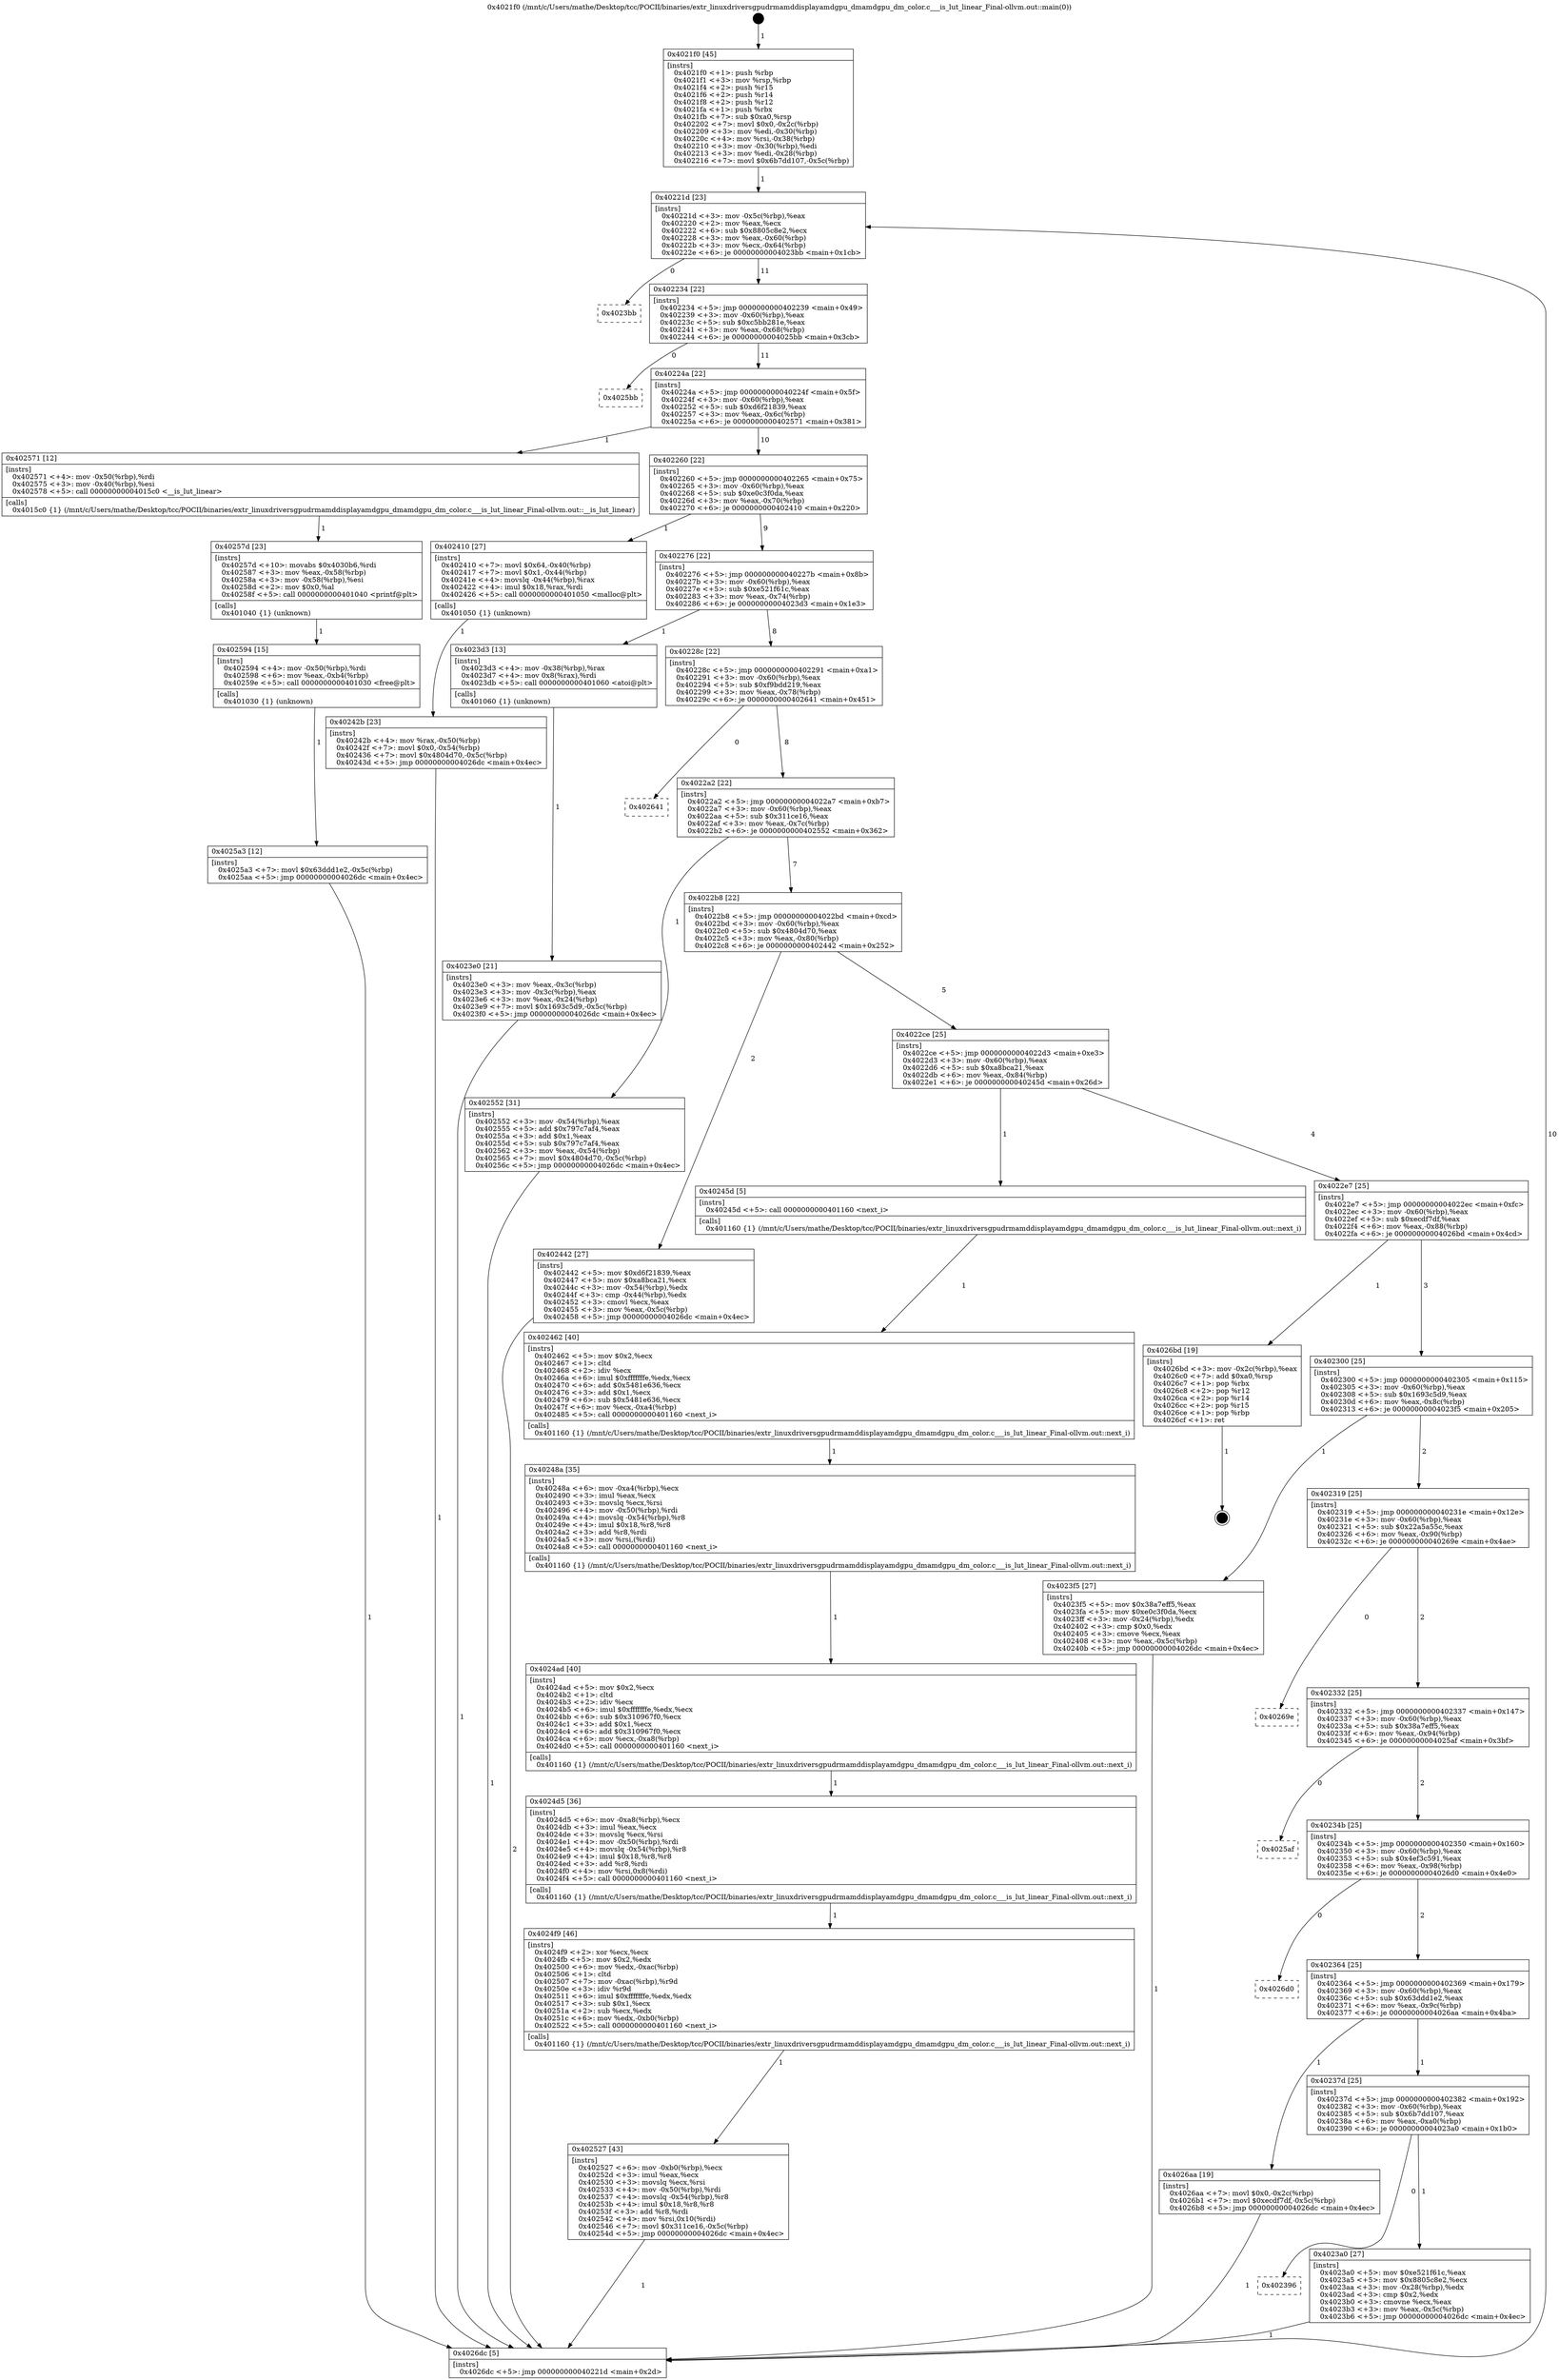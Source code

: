 digraph "0x4021f0" {
  label = "0x4021f0 (/mnt/c/Users/mathe/Desktop/tcc/POCII/binaries/extr_linuxdriversgpudrmamddisplayamdgpu_dmamdgpu_dm_color.c___is_lut_linear_Final-ollvm.out::main(0))"
  labelloc = "t"
  node[shape=record]

  Entry [label="",width=0.3,height=0.3,shape=circle,fillcolor=black,style=filled]
  "0x40221d" [label="{
     0x40221d [23]\l
     | [instrs]\l
     &nbsp;&nbsp;0x40221d \<+3\>: mov -0x5c(%rbp),%eax\l
     &nbsp;&nbsp;0x402220 \<+2\>: mov %eax,%ecx\l
     &nbsp;&nbsp;0x402222 \<+6\>: sub $0x8805c8e2,%ecx\l
     &nbsp;&nbsp;0x402228 \<+3\>: mov %eax,-0x60(%rbp)\l
     &nbsp;&nbsp;0x40222b \<+3\>: mov %ecx,-0x64(%rbp)\l
     &nbsp;&nbsp;0x40222e \<+6\>: je 00000000004023bb \<main+0x1cb\>\l
  }"]
  "0x4023bb" [label="{
     0x4023bb\l
  }", style=dashed]
  "0x402234" [label="{
     0x402234 [22]\l
     | [instrs]\l
     &nbsp;&nbsp;0x402234 \<+5\>: jmp 0000000000402239 \<main+0x49\>\l
     &nbsp;&nbsp;0x402239 \<+3\>: mov -0x60(%rbp),%eax\l
     &nbsp;&nbsp;0x40223c \<+5\>: sub $0xc5bb281e,%eax\l
     &nbsp;&nbsp;0x402241 \<+3\>: mov %eax,-0x68(%rbp)\l
     &nbsp;&nbsp;0x402244 \<+6\>: je 00000000004025bb \<main+0x3cb\>\l
  }"]
  Exit [label="",width=0.3,height=0.3,shape=circle,fillcolor=black,style=filled,peripheries=2]
  "0x4025bb" [label="{
     0x4025bb\l
  }", style=dashed]
  "0x40224a" [label="{
     0x40224a [22]\l
     | [instrs]\l
     &nbsp;&nbsp;0x40224a \<+5\>: jmp 000000000040224f \<main+0x5f\>\l
     &nbsp;&nbsp;0x40224f \<+3\>: mov -0x60(%rbp),%eax\l
     &nbsp;&nbsp;0x402252 \<+5\>: sub $0xd6f21839,%eax\l
     &nbsp;&nbsp;0x402257 \<+3\>: mov %eax,-0x6c(%rbp)\l
     &nbsp;&nbsp;0x40225a \<+6\>: je 0000000000402571 \<main+0x381\>\l
  }"]
  "0x4025a3" [label="{
     0x4025a3 [12]\l
     | [instrs]\l
     &nbsp;&nbsp;0x4025a3 \<+7\>: movl $0x63ddd1e2,-0x5c(%rbp)\l
     &nbsp;&nbsp;0x4025aa \<+5\>: jmp 00000000004026dc \<main+0x4ec\>\l
  }"]
  "0x402571" [label="{
     0x402571 [12]\l
     | [instrs]\l
     &nbsp;&nbsp;0x402571 \<+4\>: mov -0x50(%rbp),%rdi\l
     &nbsp;&nbsp;0x402575 \<+3\>: mov -0x40(%rbp),%esi\l
     &nbsp;&nbsp;0x402578 \<+5\>: call 00000000004015c0 \<__is_lut_linear\>\l
     | [calls]\l
     &nbsp;&nbsp;0x4015c0 \{1\} (/mnt/c/Users/mathe/Desktop/tcc/POCII/binaries/extr_linuxdriversgpudrmamddisplayamdgpu_dmamdgpu_dm_color.c___is_lut_linear_Final-ollvm.out::__is_lut_linear)\l
  }"]
  "0x402260" [label="{
     0x402260 [22]\l
     | [instrs]\l
     &nbsp;&nbsp;0x402260 \<+5\>: jmp 0000000000402265 \<main+0x75\>\l
     &nbsp;&nbsp;0x402265 \<+3\>: mov -0x60(%rbp),%eax\l
     &nbsp;&nbsp;0x402268 \<+5\>: sub $0xe0c3f0da,%eax\l
     &nbsp;&nbsp;0x40226d \<+3\>: mov %eax,-0x70(%rbp)\l
     &nbsp;&nbsp;0x402270 \<+6\>: je 0000000000402410 \<main+0x220\>\l
  }"]
  "0x402594" [label="{
     0x402594 [15]\l
     | [instrs]\l
     &nbsp;&nbsp;0x402594 \<+4\>: mov -0x50(%rbp),%rdi\l
     &nbsp;&nbsp;0x402598 \<+6\>: mov %eax,-0xb4(%rbp)\l
     &nbsp;&nbsp;0x40259e \<+5\>: call 0000000000401030 \<free@plt\>\l
     | [calls]\l
     &nbsp;&nbsp;0x401030 \{1\} (unknown)\l
  }"]
  "0x402410" [label="{
     0x402410 [27]\l
     | [instrs]\l
     &nbsp;&nbsp;0x402410 \<+7\>: movl $0x64,-0x40(%rbp)\l
     &nbsp;&nbsp;0x402417 \<+7\>: movl $0x1,-0x44(%rbp)\l
     &nbsp;&nbsp;0x40241e \<+4\>: movslq -0x44(%rbp),%rax\l
     &nbsp;&nbsp;0x402422 \<+4\>: imul $0x18,%rax,%rdi\l
     &nbsp;&nbsp;0x402426 \<+5\>: call 0000000000401050 \<malloc@plt\>\l
     | [calls]\l
     &nbsp;&nbsp;0x401050 \{1\} (unknown)\l
  }"]
  "0x402276" [label="{
     0x402276 [22]\l
     | [instrs]\l
     &nbsp;&nbsp;0x402276 \<+5\>: jmp 000000000040227b \<main+0x8b\>\l
     &nbsp;&nbsp;0x40227b \<+3\>: mov -0x60(%rbp),%eax\l
     &nbsp;&nbsp;0x40227e \<+5\>: sub $0xe521f61c,%eax\l
     &nbsp;&nbsp;0x402283 \<+3\>: mov %eax,-0x74(%rbp)\l
     &nbsp;&nbsp;0x402286 \<+6\>: je 00000000004023d3 \<main+0x1e3\>\l
  }"]
  "0x40257d" [label="{
     0x40257d [23]\l
     | [instrs]\l
     &nbsp;&nbsp;0x40257d \<+10\>: movabs $0x4030b6,%rdi\l
     &nbsp;&nbsp;0x402587 \<+3\>: mov %eax,-0x58(%rbp)\l
     &nbsp;&nbsp;0x40258a \<+3\>: mov -0x58(%rbp),%esi\l
     &nbsp;&nbsp;0x40258d \<+2\>: mov $0x0,%al\l
     &nbsp;&nbsp;0x40258f \<+5\>: call 0000000000401040 \<printf@plt\>\l
     | [calls]\l
     &nbsp;&nbsp;0x401040 \{1\} (unknown)\l
  }"]
  "0x4023d3" [label="{
     0x4023d3 [13]\l
     | [instrs]\l
     &nbsp;&nbsp;0x4023d3 \<+4\>: mov -0x38(%rbp),%rax\l
     &nbsp;&nbsp;0x4023d7 \<+4\>: mov 0x8(%rax),%rdi\l
     &nbsp;&nbsp;0x4023db \<+5\>: call 0000000000401060 \<atoi@plt\>\l
     | [calls]\l
     &nbsp;&nbsp;0x401060 \{1\} (unknown)\l
  }"]
  "0x40228c" [label="{
     0x40228c [22]\l
     | [instrs]\l
     &nbsp;&nbsp;0x40228c \<+5\>: jmp 0000000000402291 \<main+0xa1\>\l
     &nbsp;&nbsp;0x402291 \<+3\>: mov -0x60(%rbp),%eax\l
     &nbsp;&nbsp;0x402294 \<+5\>: sub $0xf9bdd219,%eax\l
     &nbsp;&nbsp;0x402299 \<+3\>: mov %eax,-0x78(%rbp)\l
     &nbsp;&nbsp;0x40229c \<+6\>: je 0000000000402641 \<main+0x451\>\l
  }"]
  "0x402527" [label="{
     0x402527 [43]\l
     | [instrs]\l
     &nbsp;&nbsp;0x402527 \<+6\>: mov -0xb0(%rbp),%ecx\l
     &nbsp;&nbsp;0x40252d \<+3\>: imul %eax,%ecx\l
     &nbsp;&nbsp;0x402530 \<+3\>: movslq %ecx,%rsi\l
     &nbsp;&nbsp;0x402533 \<+4\>: mov -0x50(%rbp),%rdi\l
     &nbsp;&nbsp;0x402537 \<+4\>: movslq -0x54(%rbp),%r8\l
     &nbsp;&nbsp;0x40253b \<+4\>: imul $0x18,%r8,%r8\l
     &nbsp;&nbsp;0x40253f \<+3\>: add %r8,%rdi\l
     &nbsp;&nbsp;0x402542 \<+4\>: mov %rsi,0x10(%rdi)\l
     &nbsp;&nbsp;0x402546 \<+7\>: movl $0x311ce16,-0x5c(%rbp)\l
     &nbsp;&nbsp;0x40254d \<+5\>: jmp 00000000004026dc \<main+0x4ec\>\l
  }"]
  "0x402641" [label="{
     0x402641\l
  }", style=dashed]
  "0x4022a2" [label="{
     0x4022a2 [22]\l
     | [instrs]\l
     &nbsp;&nbsp;0x4022a2 \<+5\>: jmp 00000000004022a7 \<main+0xb7\>\l
     &nbsp;&nbsp;0x4022a7 \<+3\>: mov -0x60(%rbp),%eax\l
     &nbsp;&nbsp;0x4022aa \<+5\>: sub $0x311ce16,%eax\l
     &nbsp;&nbsp;0x4022af \<+3\>: mov %eax,-0x7c(%rbp)\l
     &nbsp;&nbsp;0x4022b2 \<+6\>: je 0000000000402552 \<main+0x362\>\l
  }"]
  "0x4024f9" [label="{
     0x4024f9 [46]\l
     | [instrs]\l
     &nbsp;&nbsp;0x4024f9 \<+2\>: xor %ecx,%ecx\l
     &nbsp;&nbsp;0x4024fb \<+5\>: mov $0x2,%edx\l
     &nbsp;&nbsp;0x402500 \<+6\>: mov %edx,-0xac(%rbp)\l
     &nbsp;&nbsp;0x402506 \<+1\>: cltd\l
     &nbsp;&nbsp;0x402507 \<+7\>: mov -0xac(%rbp),%r9d\l
     &nbsp;&nbsp;0x40250e \<+3\>: idiv %r9d\l
     &nbsp;&nbsp;0x402511 \<+6\>: imul $0xfffffffe,%edx,%edx\l
     &nbsp;&nbsp;0x402517 \<+3\>: sub $0x1,%ecx\l
     &nbsp;&nbsp;0x40251a \<+2\>: sub %ecx,%edx\l
     &nbsp;&nbsp;0x40251c \<+6\>: mov %edx,-0xb0(%rbp)\l
     &nbsp;&nbsp;0x402522 \<+5\>: call 0000000000401160 \<next_i\>\l
     | [calls]\l
     &nbsp;&nbsp;0x401160 \{1\} (/mnt/c/Users/mathe/Desktop/tcc/POCII/binaries/extr_linuxdriversgpudrmamddisplayamdgpu_dmamdgpu_dm_color.c___is_lut_linear_Final-ollvm.out::next_i)\l
  }"]
  "0x402552" [label="{
     0x402552 [31]\l
     | [instrs]\l
     &nbsp;&nbsp;0x402552 \<+3\>: mov -0x54(%rbp),%eax\l
     &nbsp;&nbsp;0x402555 \<+5\>: add $0x797c7af4,%eax\l
     &nbsp;&nbsp;0x40255a \<+3\>: add $0x1,%eax\l
     &nbsp;&nbsp;0x40255d \<+5\>: sub $0x797c7af4,%eax\l
     &nbsp;&nbsp;0x402562 \<+3\>: mov %eax,-0x54(%rbp)\l
     &nbsp;&nbsp;0x402565 \<+7\>: movl $0x4804d70,-0x5c(%rbp)\l
     &nbsp;&nbsp;0x40256c \<+5\>: jmp 00000000004026dc \<main+0x4ec\>\l
  }"]
  "0x4022b8" [label="{
     0x4022b8 [22]\l
     | [instrs]\l
     &nbsp;&nbsp;0x4022b8 \<+5\>: jmp 00000000004022bd \<main+0xcd\>\l
     &nbsp;&nbsp;0x4022bd \<+3\>: mov -0x60(%rbp),%eax\l
     &nbsp;&nbsp;0x4022c0 \<+5\>: sub $0x4804d70,%eax\l
     &nbsp;&nbsp;0x4022c5 \<+3\>: mov %eax,-0x80(%rbp)\l
     &nbsp;&nbsp;0x4022c8 \<+6\>: je 0000000000402442 \<main+0x252\>\l
  }"]
  "0x4024d5" [label="{
     0x4024d5 [36]\l
     | [instrs]\l
     &nbsp;&nbsp;0x4024d5 \<+6\>: mov -0xa8(%rbp),%ecx\l
     &nbsp;&nbsp;0x4024db \<+3\>: imul %eax,%ecx\l
     &nbsp;&nbsp;0x4024de \<+3\>: movslq %ecx,%rsi\l
     &nbsp;&nbsp;0x4024e1 \<+4\>: mov -0x50(%rbp),%rdi\l
     &nbsp;&nbsp;0x4024e5 \<+4\>: movslq -0x54(%rbp),%r8\l
     &nbsp;&nbsp;0x4024e9 \<+4\>: imul $0x18,%r8,%r8\l
     &nbsp;&nbsp;0x4024ed \<+3\>: add %r8,%rdi\l
     &nbsp;&nbsp;0x4024f0 \<+4\>: mov %rsi,0x8(%rdi)\l
     &nbsp;&nbsp;0x4024f4 \<+5\>: call 0000000000401160 \<next_i\>\l
     | [calls]\l
     &nbsp;&nbsp;0x401160 \{1\} (/mnt/c/Users/mathe/Desktop/tcc/POCII/binaries/extr_linuxdriversgpudrmamddisplayamdgpu_dmamdgpu_dm_color.c___is_lut_linear_Final-ollvm.out::next_i)\l
  }"]
  "0x402442" [label="{
     0x402442 [27]\l
     | [instrs]\l
     &nbsp;&nbsp;0x402442 \<+5\>: mov $0xd6f21839,%eax\l
     &nbsp;&nbsp;0x402447 \<+5\>: mov $0xa8bca21,%ecx\l
     &nbsp;&nbsp;0x40244c \<+3\>: mov -0x54(%rbp),%edx\l
     &nbsp;&nbsp;0x40244f \<+3\>: cmp -0x44(%rbp),%edx\l
     &nbsp;&nbsp;0x402452 \<+3\>: cmovl %ecx,%eax\l
     &nbsp;&nbsp;0x402455 \<+3\>: mov %eax,-0x5c(%rbp)\l
     &nbsp;&nbsp;0x402458 \<+5\>: jmp 00000000004026dc \<main+0x4ec\>\l
  }"]
  "0x4022ce" [label="{
     0x4022ce [25]\l
     | [instrs]\l
     &nbsp;&nbsp;0x4022ce \<+5\>: jmp 00000000004022d3 \<main+0xe3\>\l
     &nbsp;&nbsp;0x4022d3 \<+3\>: mov -0x60(%rbp),%eax\l
     &nbsp;&nbsp;0x4022d6 \<+5\>: sub $0xa8bca21,%eax\l
     &nbsp;&nbsp;0x4022db \<+6\>: mov %eax,-0x84(%rbp)\l
     &nbsp;&nbsp;0x4022e1 \<+6\>: je 000000000040245d \<main+0x26d\>\l
  }"]
  "0x4024ad" [label="{
     0x4024ad [40]\l
     | [instrs]\l
     &nbsp;&nbsp;0x4024ad \<+5\>: mov $0x2,%ecx\l
     &nbsp;&nbsp;0x4024b2 \<+1\>: cltd\l
     &nbsp;&nbsp;0x4024b3 \<+2\>: idiv %ecx\l
     &nbsp;&nbsp;0x4024b5 \<+6\>: imul $0xfffffffe,%edx,%ecx\l
     &nbsp;&nbsp;0x4024bb \<+6\>: sub $0x310967f0,%ecx\l
     &nbsp;&nbsp;0x4024c1 \<+3\>: add $0x1,%ecx\l
     &nbsp;&nbsp;0x4024c4 \<+6\>: add $0x310967f0,%ecx\l
     &nbsp;&nbsp;0x4024ca \<+6\>: mov %ecx,-0xa8(%rbp)\l
     &nbsp;&nbsp;0x4024d0 \<+5\>: call 0000000000401160 \<next_i\>\l
     | [calls]\l
     &nbsp;&nbsp;0x401160 \{1\} (/mnt/c/Users/mathe/Desktop/tcc/POCII/binaries/extr_linuxdriversgpudrmamddisplayamdgpu_dmamdgpu_dm_color.c___is_lut_linear_Final-ollvm.out::next_i)\l
  }"]
  "0x40245d" [label="{
     0x40245d [5]\l
     | [instrs]\l
     &nbsp;&nbsp;0x40245d \<+5\>: call 0000000000401160 \<next_i\>\l
     | [calls]\l
     &nbsp;&nbsp;0x401160 \{1\} (/mnt/c/Users/mathe/Desktop/tcc/POCII/binaries/extr_linuxdriversgpudrmamddisplayamdgpu_dmamdgpu_dm_color.c___is_lut_linear_Final-ollvm.out::next_i)\l
  }"]
  "0x4022e7" [label="{
     0x4022e7 [25]\l
     | [instrs]\l
     &nbsp;&nbsp;0x4022e7 \<+5\>: jmp 00000000004022ec \<main+0xfc\>\l
     &nbsp;&nbsp;0x4022ec \<+3\>: mov -0x60(%rbp),%eax\l
     &nbsp;&nbsp;0x4022ef \<+5\>: sub $0xecdf7df,%eax\l
     &nbsp;&nbsp;0x4022f4 \<+6\>: mov %eax,-0x88(%rbp)\l
     &nbsp;&nbsp;0x4022fa \<+6\>: je 00000000004026bd \<main+0x4cd\>\l
  }"]
  "0x40248a" [label="{
     0x40248a [35]\l
     | [instrs]\l
     &nbsp;&nbsp;0x40248a \<+6\>: mov -0xa4(%rbp),%ecx\l
     &nbsp;&nbsp;0x402490 \<+3\>: imul %eax,%ecx\l
     &nbsp;&nbsp;0x402493 \<+3\>: movslq %ecx,%rsi\l
     &nbsp;&nbsp;0x402496 \<+4\>: mov -0x50(%rbp),%rdi\l
     &nbsp;&nbsp;0x40249a \<+4\>: movslq -0x54(%rbp),%r8\l
     &nbsp;&nbsp;0x40249e \<+4\>: imul $0x18,%r8,%r8\l
     &nbsp;&nbsp;0x4024a2 \<+3\>: add %r8,%rdi\l
     &nbsp;&nbsp;0x4024a5 \<+3\>: mov %rsi,(%rdi)\l
     &nbsp;&nbsp;0x4024a8 \<+5\>: call 0000000000401160 \<next_i\>\l
     | [calls]\l
     &nbsp;&nbsp;0x401160 \{1\} (/mnt/c/Users/mathe/Desktop/tcc/POCII/binaries/extr_linuxdriversgpudrmamddisplayamdgpu_dmamdgpu_dm_color.c___is_lut_linear_Final-ollvm.out::next_i)\l
  }"]
  "0x4026bd" [label="{
     0x4026bd [19]\l
     | [instrs]\l
     &nbsp;&nbsp;0x4026bd \<+3\>: mov -0x2c(%rbp),%eax\l
     &nbsp;&nbsp;0x4026c0 \<+7\>: add $0xa0,%rsp\l
     &nbsp;&nbsp;0x4026c7 \<+1\>: pop %rbx\l
     &nbsp;&nbsp;0x4026c8 \<+2\>: pop %r12\l
     &nbsp;&nbsp;0x4026ca \<+2\>: pop %r14\l
     &nbsp;&nbsp;0x4026cc \<+2\>: pop %r15\l
     &nbsp;&nbsp;0x4026ce \<+1\>: pop %rbp\l
     &nbsp;&nbsp;0x4026cf \<+1\>: ret\l
  }"]
  "0x402300" [label="{
     0x402300 [25]\l
     | [instrs]\l
     &nbsp;&nbsp;0x402300 \<+5\>: jmp 0000000000402305 \<main+0x115\>\l
     &nbsp;&nbsp;0x402305 \<+3\>: mov -0x60(%rbp),%eax\l
     &nbsp;&nbsp;0x402308 \<+5\>: sub $0x1693c5d9,%eax\l
     &nbsp;&nbsp;0x40230d \<+6\>: mov %eax,-0x8c(%rbp)\l
     &nbsp;&nbsp;0x402313 \<+6\>: je 00000000004023f5 \<main+0x205\>\l
  }"]
  "0x402462" [label="{
     0x402462 [40]\l
     | [instrs]\l
     &nbsp;&nbsp;0x402462 \<+5\>: mov $0x2,%ecx\l
     &nbsp;&nbsp;0x402467 \<+1\>: cltd\l
     &nbsp;&nbsp;0x402468 \<+2\>: idiv %ecx\l
     &nbsp;&nbsp;0x40246a \<+6\>: imul $0xfffffffe,%edx,%ecx\l
     &nbsp;&nbsp;0x402470 \<+6\>: add $0x5481e636,%ecx\l
     &nbsp;&nbsp;0x402476 \<+3\>: add $0x1,%ecx\l
     &nbsp;&nbsp;0x402479 \<+6\>: sub $0x5481e636,%ecx\l
     &nbsp;&nbsp;0x40247f \<+6\>: mov %ecx,-0xa4(%rbp)\l
     &nbsp;&nbsp;0x402485 \<+5\>: call 0000000000401160 \<next_i\>\l
     | [calls]\l
     &nbsp;&nbsp;0x401160 \{1\} (/mnt/c/Users/mathe/Desktop/tcc/POCII/binaries/extr_linuxdriversgpudrmamddisplayamdgpu_dmamdgpu_dm_color.c___is_lut_linear_Final-ollvm.out::next_i)\l
  }"]
  "0x4023f5" [label="{
     0x4023f5 [27]\l
     | [instrs]\l
     &nbsp;&nbsp;0x4023f5 \<+5\>: mov $0x38a7eff5,%eax\l
     &nbsp;&nbsp;0x4023fa \<+5\>: mov $0xe0c3f0da,%ecx\l
     &nbsp;&nbsp;0x4023ff \<+3\>: mov -0x24(%rbp),%edx\l
     &nbsp;&nbsp;0x402402 \<+3\>: cmp $0x0,%edx\l
     &nbsp;&nbsp;0x402405 \<+3\>: cmove %ecx,%eax\l
     &nbsp;&nbsp;0x402408 \<+3\>: mov %eax,-0x5c(%rbp)\l
     &nbsp;&nbsp;0x40240b \<+5\>: jmp 00000000004026dc \<main+0x4ec\>\l
  }"]
  "0x402319" [label="{
     0x402319 [25]\l
     | [instrs]\l
     &nbsp;&nbsp;0x402319 \<+5\>: jmp 000000000040231e \<main+0x12e\>\l
     &nbsp;&nbsp;0x40231e \<+3\>: mov -0x60(%rbp),%eax\l
     &nbsp;&nbsp;0x402321 \<+5\>: sub $0x22a5a55c,%eax\l
     &nbsp;&nbsp;0x402326 \<+6\>: mov %eax,-0x90(%rbp)\l
     &nbsp;&nbsp;0x40232c \<+6\>: je 000000000040269e \<main+0x4ae\>\l
  }"]
  "0x40242b" [label="{
     0x40242b [23]\l
     | [instrs]\l
     &nbsp;&nbsp;0x40242b \<+4\>: mov %rax,-0x50(%rbp)\l
     &nbsp;&nbsp;0x40242f \<+7\>: movl $0x0,-0x54(%rbp)\l
     &nbsp;&nbsp;0x402436 \<+7\>: movl $0x4804d70,-0x5c(%rbp)\l
     &nbsp;&nbsp;0x40243d \<+5\>: jmp 00000000004026dc \<main+0x4ec\>\l
  }"]
  "0x40269e" [label="{
     0x40269e\l
  }", style=dashed]
  "0x402332" [label="{
     0x402332 [25]\l
     | [instrs]\l
     &nbsp;&nbsp;0x402332 \<+5\>: jmp 0000000000402337 \<main+0x147\>\l
     &nbsp;&nbsp;0x402337 \<+3\>: mov -0x60(%rbp),%eax\l
     &nbsp;&nbsp;0x40233a \<+5\>: sub $0x38a7eff5,%eax\l
     &nbsp;&nbsp;0x40233f \<+6\>: mov %eax,-0x94(%rbp)\l
     &nbsp;&nbsp;0x402345 \<+6\>: je 00000000004025af \<main+0x3bf\>\l
  }"]
  "0x4023e0" [label="{
     0x4023e0 [21]\l
     | [instrs]\l
     &nbsp;&nbsp;0x4023e0 \<+3\>: mov %eax,-0x3c(%rbp)\l
     &nbsp;&nbsp;0x4023e3 \<+3\>: mov -0x3c(%rbp),%eax\l
     &nbsp;&nbsp;0x4023e6 \<+3\>: mov %eax,-0x24(%rbp)\l
     &nbsp;&nbsp;0x4023e9 \<+7\>: movl $0x1693c5d9,-0x5c(%rbp)\l
     &nbsp;&nbsp;0x4023f0 \<+5\>: jmp 00000000004026dc \<main+0x4ec\>\l
  }"]
  "0x4025af" [label="{
     0x4025af\l
  }", style=dashed]
  "0x40234b" [label="{
     0x40234b [25]\l
     | [instrs]\l
     &nbsp;&nbsp;0x40234b \<+5\>: jmp 0000000000402350 \<main+0x160\>\l
     &nbsp;&nbsp;0x402350 \<+3\>: mov -0x60(%rbp),%eax\l
     &nbsp;&nbsp;0x402353 \<+5\>: sub $0x4ef3c591,%eax\l
     &nbsp;&nbsp;0x402358 \<+6\>: mov %eax,-0x98(%rbp)\l
     &nbsp;&nbsp;0x40235e \<+6\>: je 00000000004026d0 \<main+0x4e0\>\l
  }"]
  "0x4021f0" [label="{
     0x4021f0 [45]\l
     | [instrs]\l
     &nbsp;&nbsp;0x4021f0 \<+1\>: push %rbp\l
     &nbsp;&nbsp;0x4021f1 \<+3\>: mov %rsp,%rbp\l
     &nbsp;&nbsp;0x4021f4 \<+2\>: push %r15\l
     &nbsp;&nbsp;0x4021f6 \<+2\>: push %r14\l
     &nbsp;&nbsp;0x4021f8 \<+2\>: push %r12\l
     &nbsp;&nbsp;0x4021fa \<+1\>: push %rbx\l
     &nbsp;&nbsp;0x4021fb \<+7\>: sub $0xa0,%rsp\l
     &nbsp;&nbsp;0x402202 \<+7\>: movl $0x0,-0x2c(%rbp)\l
     &nbsp;&nbsp;0x402209 \<+3\>: mov %edi,-0x30(%rbp)\l
     &nbsp;&nbsp;0x40220c \<+4\>: mov %rsi,-0x38(%rbp)\l
     &nbsp;&nbsp;0x402210 \<+3\>: mov -0x30(%rbp),%edi\l
     &nbsp;&nbsp;0x402213 \<+3\>: mov %edi,-0x28(%rbp)\l
     &nbsp;&nbsp;0x402216 \<+7\>: movl $0x6b7dd107,-0x5c(%rbp)\l
  }"]
  "0x4026d0" [label="{
     0x4026d0\l
  }", style=dashed]
  "0x402364" [label="{
     0x402364 [25]\l
     | [instrs]\l
     &nbsp;&nbsp;0x402364 \<+5\>: jmp 0000000000402369 \<main+0x179\>\l
     &nbsp;&nbsp;0x402369 \<+3\>: mov -0x60(%rbp),%eax\l
     &nbsp;&nbsp;0x40236c \<+5\>: sub $0x63ddd1e2,%eax\l
     &nbsp;&nbsp;0x402371 \<+6\>: mov %eax,-0x9c(%rbp)\l
     &nbsp;&nbsp;0x402377 \<+6\>: je 00000000004026aa \<main+0x4ba\>\l
  }"]
  "0x4026dc" [label="{
     0x4026dc [5]\l
     | [instrs]\l
     &nbsp;&nbsp;0x4026dc \<+5\>: jmp 000000000040221d \<main+0x2d\>\l
  }"]
  "0x4026aa" [label="{
     0x4026aa [19]\l
     | [instrs]\l
     &nbsp;&nbsp;0x4026aa \<+7\>: movl $0x0,-0x2c(%rbp)\l
     &nbsp;&nbsp;0x4026b1 \<+7\>: movl $0xecdf7df,-0x5c(%rbp)\l
     &nbsp;&nbsp;0x4026b8 \<+5\>: jmp 00000000004026dc \<main+0x4ec\>\l
  }"]
  "0x40237d" [label="{
     0x40237d [25]\l
     | [instrs]\l
     &nbsp;&nbsp;0x40237d \<+5\>: jmp 0000000000402382 \<main+0x192\>\l
     &nbsp;&nbsp;0x402382 \<+3\>: mov -0x60(%rbp),%eax\l
     &nbsp;&nbsp;0x402385 \<+5\>: sub $0x6b7dd107,%eax\l
     &nbsp;&nbsp;0x40238a \<+6\>: mov %eax,-0xa0(%rbp)\l
     &nbsp;&nbsp;0x402390 \<+6\>: je 00000000004023a0 \<main+0x1b0\>\l
  }"]
  "0x402396" [label="{
     0x402396\l
  }", style=dashed]
  "0x4023a0" [label="{
     0x4023a0 [27]\l
     | [instrs]\l
     &nbsp;&nbsp;0x4023a0 \<+5\>: mov $0xe521f61c,%eax\l
     &nbsp;&nbsp;0x4023a5 \<+5\>: mov $0x8805c8e2,%ecx\l
     &nbsp;&nbsp;0x4023aa \<+3\>: mov -0x28(%rbp),%edx\l
     &nbsp;&nbsp;0x4023ad \<+3\>: cmp $0x2,%edx\l
     &nbsp;&nbsp;0x4023b0 \<+3\>: cmovne %ecx,%eax\l
     &nbsp;&nbsp;0x4023b3 \<+3\>: mov %eax,-0x5c(%rbp)\l
     &nbsp;&nbsp;0x4023b6 \<+5\>: jmp 00000000004026dc \<main+0x4ec\>\l
  }"]
  Entry -> "0x4021f0" [label=" 1"]
  "0x40221d" -> "0x4023bb" [label=" 0"]
  "0x40221d" -> "0x402234" [label=" 11"]
  "0x4026bd" -> Exit [label=" 1"]
  "0x402234" -> "0x4025bb" [label=" 0"]
  "0x402234" -> "0x40224a" [label=" 11"]
  "0x4026aa" -> "0x4026dc" [label=" 1"]
  "0x40224a" -> "0x402571" [label=" 1"]
  "0x40224a" -> "0x402260" [label=" 10"]
  "0x4025a3" -> "0x4026dc" [label=" 1"]
  "0x402260" -> "0x402410" [label=" 1"]
  "0x402260" -> "0x402276" [label=" 9"]
  "0x402594" -> "0x4025a3" [label=" 1"]
  "0x402276" -> "0x4023d3" [label=" 1"]
  "0x402276" -> "0x40228c" [label=" 8"]
  "0x40257d" -> "0x402594" [label=" 1"]
  "0x40228c" -> "0x402641" [label=" 0"]
  "0x40228c" -> "0x4022a2" [label=" 8"]
  "0x402571" -> "0x40257d" [label=" 1"]
  "0x4022a2" -> "0x402552" [label=" 1"]
  "0x4022a2" -> "0x4022b8" [label=" 7"]
  "0x402552" -> "0x4026dc" [label=" 1"]
  "0x4022b8" -> "0x402442" [label=" 2"]
  "0x4022b8" -> "0x4022ce" [label=" 5"]
  "0x402527" -> "0x4026dc" [label=" 1"]
  "0x4022ce" -> "0x40245d" [label=" 1"]
  "0x4022ce" -> "0x4022e7" [label=" 4"]
  "0x4024f9" -> "0x402527" [label=" 1"]
  "0x4022e7" -> "0x4026bd" [label=" 1"]
  "0x4022e7" -> "0x402300" [label=" 3"]
  "0x4024d5" -> "0x4024f9" [label=" 1"]
  "0x402300" -> "0x4023f5" [label=" 1"]
  "0x402300" -> "0x402319" [label=" 2"]
  "0x4024ad" -> "0x4024d5" [label=" 1"]
  "0x402319" -> "0x40269e" [label=" 0"]
  "0x402319" -> "0x402332" [label=" 2"]
  "0x40248a" -> "0x4024ad" [label=" 1"]
  "0x402332" -> "0x4025af" [label=" 0"]
  "0x402332" -> "0x40234b" [label=" 2"]
  "0x402462" -> "0x40248a" [label=" 1"]
  "0x40234b" -> "0x4026d0" [label=" 0"]
  "0x40234b" -> "0x402364" [label=" 2"]
  "0x40245d" -> "0x402462" [label=" 1"]
  "0x402364" -> "0x4026aa" [label=" 1"]
  "0x402364" -> "0x40237d" [label=" 1"]
  "0x402442" -> "0x4026dc" [label=" 2"]
  "0x40237d" -> "0x4023a0" [label=" 1"]
  "0x40237d" -> "0x402396" [label=" 0"]
  "0x4023a0" -> "0x4026dc" [label=" 1"]
  "0x4021f0" -> "0x40221d" [label=" 1"]
  "0x4026dc" -> "0x40221d" [label=" 10"]
  "0x4023d3" -> "0x4023e0" [label=" 1"]
  "0x4023e0" -> "0x4026dc" [label=" 1"]
  "0x4023f5" -> "0x4026dc" [label=" 1"]
  "0x402410" -> "0x40242b" [label=" 1"]
  "0x40242b" -> "0x4026dc" [label=" 1"]
}
